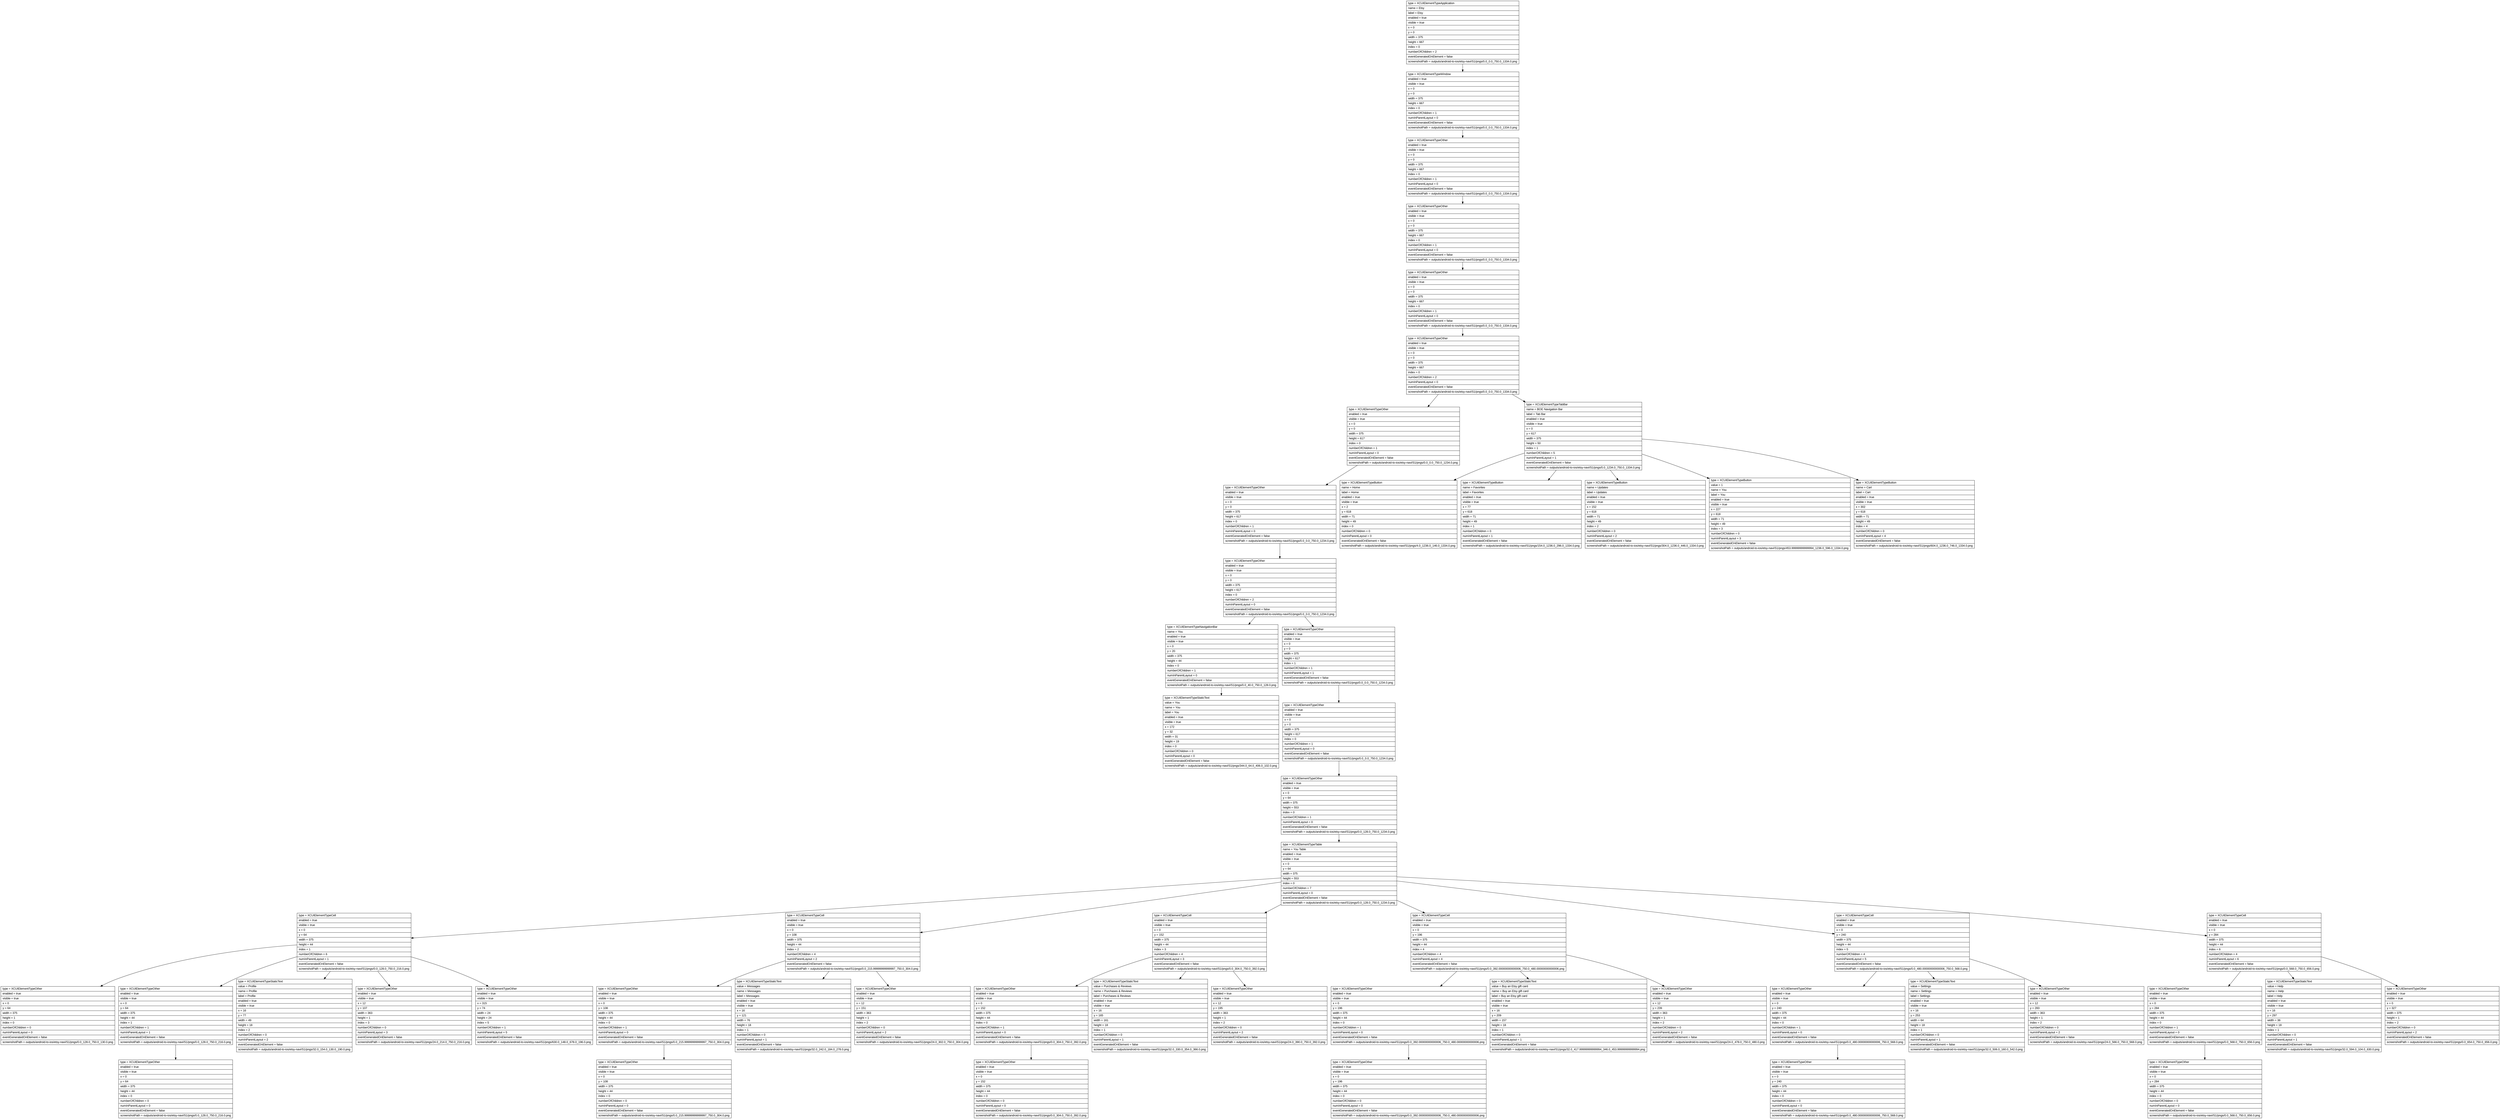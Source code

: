 digraph Layout {

	node [shape=record fontname=Arial];

	0	[label="{type = XCUIElementTypeApplication\l|name = Etsy\l|label = Etsy\l|enabled = true\l|visible = true\l|x = 0\l|y = 0\l|width = 375\l|height = 667\l|index = 0\l|numberOfChildren = 2\l|eventGeneratedOnElement = false \l|screenshotPath = outputs/android-to-ios/etsy-navi/S1/pngs/0.0_0.0_750.0_1334.0.png\l}"]
	1	[label="{type = XCUIElementTypeWindow\l|enabled = true\l|visible = true\l|x = 0\l|y = 0\l|width = 375\l|height = 667\l|index = 0\l|numberOfChildren = 1\l|numInParentLayout = 0\l|eventGeneratedOnElement = false \l|screenshotPath = outputs/android-to-ios/etsy-navi/S1/pngs/0.0_0.0_750.0_1334.0.png\l}"]
	2	[label="{type = XCUIElementTypeOther\l|enabled = true\l|visible = true\l|x = 0\l|y = 0\l|width = 375\l|height = 667\l|index = 0\l|numberOfChildren = 1\l|numInParentLayout = 0\l|eventGeneratedOnElement = false \l|screenshotPath = outputs/android-to-ios/etsy-navi/S1/pngs/0.0_0.0_750.0_1334.0.png\l}"]
	3	[label="{type = XCUIElementTypeOther\l|enabled = true\l|visible = true\l|x = 0\l|y = 0\l|width = 375\l|height = 667\l|index = 0\l|numberOfChildren = 1\l|numInParentLayout = 0\l|eventGeneratedOnElement = false \l|screenshotPath = outputs/android-to-ios/etsy-navi/S1/pngs/0.0_0.0_750.0_1334.0.png\l}"]
	4	[label="{type = XCUIElementTypeOther\l|enabled = true\l|visible = true\l|x = 0\l|y = 0\l|width = 375\l|height = 667\l|index = 0\l|numberOfChildren = 1\l|numInParentLayout = 0\l|eventGeneratedOnElement = false \l|screenshotPath = outputs/android-to-ios/etsy-navi/S1/pngs/0.0_0.0_750.0_1334.0.png\l}"]
	5	[label="{type = XCUIElementTypeOther\l|enabled = true\l|visible = true\l|x = 0\l|y = 0\l|width = 375\l|height = 667\l|index = 0\l|numberOfChildren = 2\l|numInParentLayout = 0\l|eventGeneratedOnElement = false \l|screenshotPath = outputs/android-to-ios/etsy-navi/S1/pngs/0.0_0.0_750.0_1334.0.png\l}"]
	6	[label="{type = XCUIElementTypeOther\l|enabled = true\l|visible = true\l|x = 0\l|y = 0\l|width = 375\l|height = 617\l|index = 0\l|numberOfChildren = 1\l|numInParentLayout = 0\l|eventGeneratedOnElement = false \l|screenshotPath = outputs/android-to-ios/etsy-navi/S1/pngs/0.0_0.0_750.0_1234.0.png\l}"]
	7	[label="{type = XCUIElementTypeTabBar\l|name = BOE Navigation Bar\l|label = Tab Bar\l|enabled = true\l|visible = true\l|x = 0\l|y = 617\l|width = 375\l|height = 50\l|index = 1\l|numberOfChildren = 5\l|numInParentLayout = 1\l|eventGeneratedOnElement = false \l|screenshotPath = outputs/android-to-ios/etsy-navi/S1/pngs/0.0_1234.0_750.0_1334.0.png\l}"]
	8	[label="{type = XCUIElementTypeOther\l|enabled = true\l|visible = true\l|x = 0\l|y = 0\l|width = 375\l|height = 617\l|index = 0\l|numberOfChildren = 1\l|numInParentLayout = 0\l|eventGeneratedOnElement = false \l|screenshotPath = outputs/android-to-ios/etsy-navi/S1/pngs/0.0_0.0_750.0_1234.0.png\l}"]
	9	[label="{type = XCUIElementTypeButton\l|name = Home\l|label = Home\l|enabled = true\l|visible = true\l|x = 2\l|y = 618\l|width = 71\l|height = 49\l|index = 0\l|numberOfChildren = 0\l|numInParentLayout = 0\l|eventGeneratedOnElement = false \l|screenshotPath = outputs/android-to-ios/etsy-navi/S1/pngs/4.0_1236.0_146.0_1334.0.png\l}"]
	10	[label="{type = XCUIElementTypeButton\l|name = Favorites\l|label = Favorites\l|enabled = true\l|visible = true\l|x = 77\l|y = 618\l|width = 71\l|height = 49\l|index = 1\l|numberOfChildren = 0\l|numInParentLayout = 1\l|eventGeneratedOnElement = false \l|screenshotPath = outputs/android-to-ios/etsy-navi/S1/pngs/154.0_1236.0_296.0_1334.0.png\l}"]
	11	[label="{type = XCUIElementTypeButton\l|name = Updates\l|label = Updates\l|enabled = true\l|visible = true\l|x = 152\l|y = 618\l|width = 71\l|height = 49\l|index = 2\l|numberOfChildren = 0\l|numInParentLayout = 2\l|eventGeneratedOnElement = false \l|screenshotPath = outputs/android-to-ios/etsy-navi/S1/pngs/304.0_1236.0_446.0_1334.0.png\l}"]
	12	[label="{type = XCUIElementTypeButton\l|value = 1\l|name = You\l|label = You\l|enabled = true\l|visible = true\l|x = 227\l|y = 618\l|width = 71\l|height = 49\l|index = 3\l|numberOfChildren = 0\l|numInParentLayout = 3\l|eventGeneratedOnElement = false \l|screenshotPath = outputs/android-to-ios/etsy-navi/S1/pngs/453.99999999999994_1236.0_596.0_1334.0.png\l}"]
	13	[label="{type = XCUIElementTypeButton\l|name = Cart\l|label = Cart\l|enabled = true\l|visible = true\l|x = 302\l|y = 618\l|width = 71\l|height = 49\l|index = 4\l|numberOfChildren = 0\l|numInParentLayout = 4\l|eventGeneratedOnElement = false \l|screenshotPath = outputs/android-to-ios/etsy-navi/S1/pngs/604.0_1236.0_746.0_1334.0.png\l}"]
	14	[label="{type = XCUIElementTypeOther\l|enabled = true\l|visible = true\l|x = 0\l|y = 0\l|width = 375\l|height = 617\l|index = 0\l|numberOfChildren = 2\l|numInParentLayout = 0\l|eventGeneratedOnElement = false \l|screenshotPath = outputs/android-to-ios/etsy-navi/S1/pngs/0.0_0.0_750.0_1234.0.png\l}"]
	15	[label="{type = XCUIElementTypeNavigationBar\l|name = You\l|enabled = true\l|visible = true\l|x = 0\l|y = 20\l|width = 375\l|height = 44\l|index = 0\l|numberOfChildren = 1\l|numInParentLayout = 0\l|eventGeneratedOnElement = false \l|screenshotPath = outputs/android-to-ios/etsy-navi/S1/pngs/0.0_40.0_750.0_128.0.png\l}"]
	16	[label="{type = XCUIElementTypeOther\l|enabled = true\l|visible = true\l|x = 0\l|y = 0\l|width = 375\l|height = 617\l|index = 1\l|numberOfChildren = 1\l|numInParentLayout = 1\l|eventGeneratedOnElement = false \l|screenshotPath = outputs/android-to-ios/etsy-navi/S1/pngs/0.0_0.0_750.0_1234.0.png\l}"]
	17	[label="{type = XCUIElementTypeStaticText\l|value = You\l|name = You\l|label = You\l|enabled = true\l|visible = true\l|x = 172\l|y = 32\l|width = 31\l|height = 19\l|index = 0\l|numberOfChildren = 0\l|numInParentLayout = 0\l|eventGeneratedOnElement = false \l|screenshotPath = outputs/android-to-ios/etsy-navi/S1/pngs/344.0_64.0_406.0_102.0.png\l}"]
	18	[label="{type = XCUIElementTypeOther\l|enabled = true\l|visible = true\l|x = 0\l|y = 0\l|width = 375\l|height = 617\l|index = 0\l|numberOfChildren = 1\l|numInParentLayout = 0\l|eventGeneratedOnElement = false \l|screenshotPath = outputs/android-to-ios/etsy-navi/S1/pngs/0.0_0.0_750.0_1234.0.png\l}"]
	19	[label="{type = XCUIElementTypeOther\l|enabled = true\l|visible = true\l|x = 0\l|y = 64\l|width = 375\l|height = 553\l|index = 0\l|numberOfChildren = 1\l|numInParentLayout = 0\l|eventGeneratedOnElement = false \l|screenshotPath = outputs/android-to-ios/etsy-navi/S1/pngs/0.0_128.0_750.0_1234.0.png\l}"]
	20	[label="{type = XCUIElementTypeTable\l|name = You Table\l|enabled = true\l|visible = true\l|x = 0\l|y = 64\l|width = 375\l|height = 553\l|index = 0\l|numberOfChildren = 7\l|numInParentLayout = 0\l|eventGeneratedOnElement = false \l|screenshotPath = outputs/android-to-ios/etsy-navi/S1/pngs/0.0_128.0_750.0_1234.0.png\l}"]
	21	[label="{type = XCUIElementTypeCell\l|enabled = true\l|visible = true\l|x = 0\l|y = 64\l|width = 375\l|height = 44\l|index = 1\l|numberOfChildren = 6\l|numInParentLayout = 1\l|eventGeneratedOnElement = false \l|screenshotPath = outputs/android-to-ios/etsy-navi/S1/pngs/0.0_128.0_750.0_216.0.png\l}"]
	22	[label="{type = XCUIElementTypeCell\l|enabled = true\l|visible = true\l|x = 0\l|y = 108\l|width = 375\l|height = 44\l|index = 2\l|numberOfChildren = 4\l|numInParentLayout = 2\l|eventGeneratedOnElement = false \l|screenshotPath = outputs/android-to-ios/etsy-navi/S1/pngs/0.0_215.99999999999997_750.0_304.0.png\l}"]
	23	[label="{type = XCUIElementTypeCell\l|enabled = true\l|visible = true\l|x = 0\l|y = 152\l|width = 375\l|height = 44\l|index = 3\l|numberOfChildren = 4\l|numInParentLayout = 3\l|eventGeneratedOnElement = false \l|screenshotPath = outputs/android-to-ios/etsy-navi/S1/pngs/0.0_304.0_750.0_392.0.png\l}"]
	24	[label="{type = XCUIElementTypeCell\l|enabled = true\l|visible = true\l|x = 0\l|y = 196\l|width = 375\l|height = 44\l|index = 4\l|numberOfChildren = 4\l|numInParentLayout = 4\l|eventGeneratedOnElement = false \l|screenshotPath = outputs/android-to-ios/etsy-navi/S1/pngs/0.0_392.00000000000006_750.0_480.00000000000006.png\l}"]
	25	[label="{type = XCUIElementTypeCell\l|enabled = true\l|visible = true\l|x = 0\l|y = 240\l|width = 375\l|height = 44\l|index = 5\l|numberOfChildren = 4\l|numInParentLayout = 5\l|eventGeneratedOnElement = false \l|screenshotPath = outputs/android-to-ios/etsy-navi/S1/pngs/0.0_480.00000000000006_750.0_568.0.png\l}"]
	26	[label="{type = XCUIElementTypeCell\l|enabled = true\l|visible = true\l|x = 0\l|y = 284\l|width = 375\l|height = 44\l|index = 6\l|numberOfChildren = 4\l|numInParentLayout = 6\l|eventGeneratedOnElement = false \l|screenshotPath = outputs/android-to-ios/etsy-navi/S1/pngs/0.0_568.0_750.0_656.0.png\l}"]
	27	[label="{type = XCUIElementTypeOther\l|enabled = true\l|visible = true\l|x = 0\l|y = 64\l|width = 375\l|height = 1\l|index = 0\l|numberOfChildren = 0\l|numInParentLayout = 0\l|eventGeneratedOnElement = false \l|screenshotPath = outputs/android-to-ios/etsy-navi/S1/pngs/0.0_128.0_750.0_130.0.png\l}"]
	28	[label="{type = XCUIElementTypeOther\l|enabled = true\l|visible = true\l|x = 0\l|y = 64\l|width = 375\l|height = 44\l|index = 1\l|numberOfChildren = 1\l|numInParentLayout = 1\l|eventGeneratedOnElement = false \l|screenshotPath = outputs/android-to-ios/etsy-navi/S1/pngs/0.0_128.0_750.0_216.0.png\l}"]
	29	[label="{type = XCUIElementTypeStaticText\l|value = Profile\l|name = Profile\l|label = Profile\l|enabled = true\l|visible = true\l|x = 16\l|y = 77\l|width = 49\l|height = 18\l|index = 2\l|numberOfChildren = 0\l|numInParentLayout = 2\l|eventGeneratedOnElement = false \l|screenshotPath = outputs/android-to-ios/etsy-navi/S1/pngs/32.0_154.0_130.0_190.0.png\l}"]
	30	[label="{type = XCUIElementTypeOther\l|enabled = true\l|visible = true\l|x = 12\l|y = 107\l|width = 363\l|height = 1\l|index = 3\l|numberOfChildren = 0\l|numInParentLayout = 3\l|eventGeneratedOnElement = false \l|screenshotPath = outputs/android-to-ios/etsy-navi/S1/pngs/24.0_214.0_750.0_216.0.png\l}"]
	31	[label="{type = XCUIElementTypeOther\l|enabled = true\l|visible = true\l|x = 315\l|y = 74\l|width = 24\l|height = 24\l|index = 5\l|numberOfChildren = 1\l|numInParentLayout = 5\l|eventGeneratedOnElement = false \l|screenshotPath = outputs/android-to-ios/etsy-navi/S1/pngs/630.0_148.0_678.0_196.0.png\l}"]
	32	[label="{type = XCUIElementTypeOther\l|enabled = true\l|visible = true\l|x = 0\l|y = 108\l|width = 375\l|height = 44\l|index = 0\l|numberOfChildren = 1\l|numInParentLayout = 0\l|eventGeneratedOnElement = false \l|screenshotPath = outputs/android-to-ios/etsy-navi/S1/pngs/0.0_215.99999999999997_750.0_304.0.png\l}"]
	33	[label="{type = XCUIElementTypeStaticText\l|value = Messages\l|name = Messages\l|label = Messages\l|enabled = true\l|visible = true\l|x = 16\l|y = 121\l|width = 76\l|height = 18\l|index = 1\l|numberOfChildren = 0\l|numInParentLayout = 1\l|eventGeneratedOnElement = false \l|screenshotPath = outputs/android-to-ios/etsy-navi/S1/pngs/32.0_242.0_184.0_278.0.png\l}"]
	34	[label="{type = XCUIElementTypeOther\l|enabled = true\l|visible = true\l|x = 12\l|y = 151\l|width = 363\l|height = 1\l|index = 2\l|numberOfChildren = 0\l|numInParentLayout = 2\l|eventGeneratedOnElement = false \l|screenshotPath = outputs/android-to-ios/etsy-navi/S1/pngs/24.0_302.0_750.0_304.0.png\l}"]
	35	[label="{type = XCUIElementTypeOther\l|enabled = true\l|visible = true\l|x = 0\l|y = 152\l|width = 375\l|height = 44\l|index = 0\l|numberOfChildren = 1\l|numInParentLayout = 0\l|eventGeneratedOnElement = false \l|screenshotPath = outputs/android-to-ios/etsy-navi/S1/pngs/0.0_304.0_750.0_392.0.png\l}"]
	36	[label="{type = XCUIElementTypeStaticText\l|value = Purchases & Reviews\l|name = Purchases & Reviews\l|label = Purchases & Reviews\l|enabled = true\l|visible = true\l|x = 16\l|y = 165\l|width = 161\l|height = 18\l|index = 1\l|numberOfChildren = 0\l|numInParentLayout = 1\l|eventGeneratedOnElement = false \l|screenshotPath = outputs/android-to-ios/etsy-navi/S1/pngs/32.0_330.0_354.0_366.0.png\l}"]
	37	[label="{type = XCUIElementTypeOther\l|enabled = true\l|visible = true\l|x = 12\l|y = 195\l|width = 363\l|height = 1\l|index = 2\l|numberOfChildren = 0\l|numInParentLayout = 2\l|eventGeneratedOnElement = false \l|screenshotPath = outputs/android-to-ios/etsy-navi/S1/pngs/24.0_390.0_750.0_392.0.png\l}"]
	38	[label="{type = XCUIElementTypeOther\l|enabled = true\l|visible = true\l|x = 0\l|y = 196\l|width = 375\l|height = 44\l|index = 0\l|numberOfChildren = 1\l|numInParentLayout = 0\l|eventGeneratedOnElement = false \l|screenshotPath = outputs/android-to-ios/etsy-navi/S1/pngs/0.0_392.00000000000006_750.0_480.00000000000006.png\l}"]
	39	[label="{type = XCUIElementTypeStaticText\l|value = Buy an Etsy gift card\l|name = Buy an Etsy gift card\l|label = Buy an Etsy gift card\l|enabled = true\l|visible = true\l|x = 16\l|y = 209\l|width = 157\l|height = 18\l|index = 1\l|numberOfChildren = 0\l|numInParentLayout = 1\l|eventGeneratedOnElement = false \l|screenshotPath = outputs/android-to-ios/etsy-navi/S1/pngs/32.0_417.99999999999994_346.0_453.99999999999994.png\l}"]
	40	[label="{type = XCUIElementTypeOther\l|enabled = true\l|visible = true\l|x = 12\l|y = 239\l|width = 363\l|height = 1\l|index = 2\l|numberOfChildren = 0\l|numInParentLayout = 2\l|eventGeneratedOnElement = false \l|screenshotPath = outputs/android-to-ios/etsy-navi/S1/pngs/24.0_478.0_750.0_480.0.png\l}"]
	41	[label="{type = XCUIElementTypeOther\l|enabled = true\l|visible = true\l|x = 0\l|y = 240\l|width = 375\l|height = 44\l|index = 0\l|numberOfChildren = 1\l|numInParentLayout = 0\l|eventGeneratedOnElement = false \l|screenshotPath = outputs/android-to-ios/etsy-navi/S1/pngs/0.0_480.00000000000006_750.0_568.0.png\l}"]
	42	[label="{type = XCUIElementTypeStaticText\l|value = Settings\l|name = Settings\l|label = Settings\l|enabled = true\l|visible = true\l|x = 16\l|y = 253\l|width = 64\l|height = 18\l|index = 1\l|numberOfChildren = 0\l|numInParentLayout = 1\l|eventGeneratedOnElement = false \l|screenshotPath = outputs/android-to-ios/etsy-navi/S1/pngs/32.0_506.0_160.0_542.0.png\l}"]
	43	[label="{type = XCUIElementTypeOther\l|enabled = true\l|visible = true\l|x = 12\l|y = 283\l|width = 363\l|height = 1\l|index = 2\l|numberOfChildren = 0\l|numInParentLayout = 2\l|eventGeneratedOnElement = false \l|screenshotPath = outputs/android-to-ios/etsy-navi/S1/pngs/24.0_566.0_750.0_568.0.png\l}"]
	44	[label="{type = XCUIElementTypeOther\l|enabled = true\l|visible = true\l|x = 0\l|y = 284\l|width = 375\l|height = 44\l|index = 0\l|numberOfChildren = 1\l|numInParentLayout = 0\l|eventGeneratedOnElement = false \l|screenshotPath = outputs/android-to-ios/etsy-navi/S1/pngs/0.0_568.0_750.0_656.0.png\l}"]
	45	[label="{type = XCUIElementTypeStaticText\l|value = Help\l|name = Help\l|label = Help\l|enabled = true\l|visible = true\l|x = 16\l|y = 297\l|width = 36\l|height = 18\l|index = 1\l|numberOfChildren = 0\l|numInParentLayout = 1\l|eventGeneratedOnElement = false \l|screenshotPath = outputs/android-to-ios/etsy-navi/S1/pngs/32.0_594.0_104.0_630.0.png\l}"]
	46	[label="{type = XCUIElementTypeOther\l|enabled = true\l|visible = true\l|x = 0\l|y = 327\l|width = 375\l|height = 1\l|index = 2\l|numberOfChildren = 0\l|numInParentLayout = 2\l|eventGeneratedOnElement = false \l|screenshotPath = outputs/android-to-ios/etsy-navi/S1/pngs/0.0_654.0_750.0_656.0.png\l}"]
	47	[label="{type = XCUIElementTypeOther\l|enabled = true\l|visible = true\l|x = 0\l|y = 64\l|width = 375\l|height = 44\l|index = 0\l|numberOfChildren = 0\l|numInParentLayout = 0\l|eventGeneratedOnElement = false \l|screenshotPath = outputs/android-to-ios/etsy-navi/S1/pngs/0.0_128.0_750.0_216.0.png\l}"]
	48	[label="{type = XCUIElementTypeOther\l|enabled = true\l|visible = true\l|x = 0\l|y = 108\l|width = 375\l|height = 44\l|index = 0\l|numberOfChildren = 0\l|numInParentLayout = 0\l|eventGeneratedOnElement = false \l|screenshotPath = outputs/android-to-ios/etsy-navi/S1/pngs/0.0_215.99999999999997_750.0_304.0.png\l}"]
	49	[label="{type = XCUIElementTypeOther\l|enabled = true\l|visible = true\l|x = 0\l|y = 152\l|width = 375\l|height = 44\l|index = 0\l|numberOfChildren = 0\l|numInParentLayout = 0\l|eventGeneratedOnElement = false \l|screenshotPath = outputs/android-to-ios/etsy-navi/S1/pngs/0.0_304.0_750.0_392.0.png\l}"]
	50	[label="{type = XCUIElementTypeOther\l|enabled = true\l|visible = true\l|x = 0\l|y = 196\l|width = 375\l|height = 44\l|index = 0\l|numberOfChildren = 0\l|numInParentLayout = 0\l|eventGeneratedOnElement = false \l|screenshotPath = outputs/android-to-ios/etsy-navi/S1/pngs/0.0_392.00000000000006_750.0_480.00000000000006.png\l}"]
	51	[label="{type = XCUIElementTypeOther\l|enabled = true\l|visible = true\l|x = 0\l|y = 240\l|width = 375\l|height = 44\l|index = 0\l|numberOfChildren = 0\l|numInParentLayout = 0\l|eventGeneratedOnElement = false \l|screenshotPath = outputs/android-to-ios/etsy-navi/S1/pngs/0.0_480.00000000000006_750.0_568.0.png\l}"]
	52	[label="{type = XCUIElementTypeOther\l|enabled = true\l|visible = true\l|x = 0\l|y = 284\l|width = 375\l|height = 44\l|index = 0\l|numberOfChildren = 0\l|numInParentLayout = 0\l|eventGeneratedOnElement = false \l|screenshotPath = outputs/android-to-ios/etsy-navi/S1/pngs/0.0_568.0_750.0_656.0.png\l}"]


	0 -> 1
	1 -> 2
	2 -> 3
	3 -> 4
	4 -> 5
	5 -> 6
	5 -> 7
	6 -> 8
	7 -> 9
	7 -> 10
	7 -> 11
	7 -> 12
	7 -> 13
	8 -> 14
	14 -> 15
	14 -> 16
	15 -> 17
	16 -> 18
	18 -> 19
	19 -> 20
	20 -> 21
	20 -> 22
	20 -> 23
	20 -> 24
	20 -> 25
	20 -> 26
	21 -> 27
	21 -> 28
	21 -> 29
	21 -> 30
	21 -> 31
	22 -> 32
	22 -> 33
	22 -> 34
	23 -> 35
	23 -> 36
	23 -> 37
	24 -> 38
	24 -> 39
	24 -> 40
	25 -> 41
	25 -> 42
	25 -> 43
	26 -> 44
	26 -> 45
	26 -> 46
	28 -> 47
	32 -> 48
	35 -> 49
	38 -> 50
	41 -> 51
	44 -> 52


}